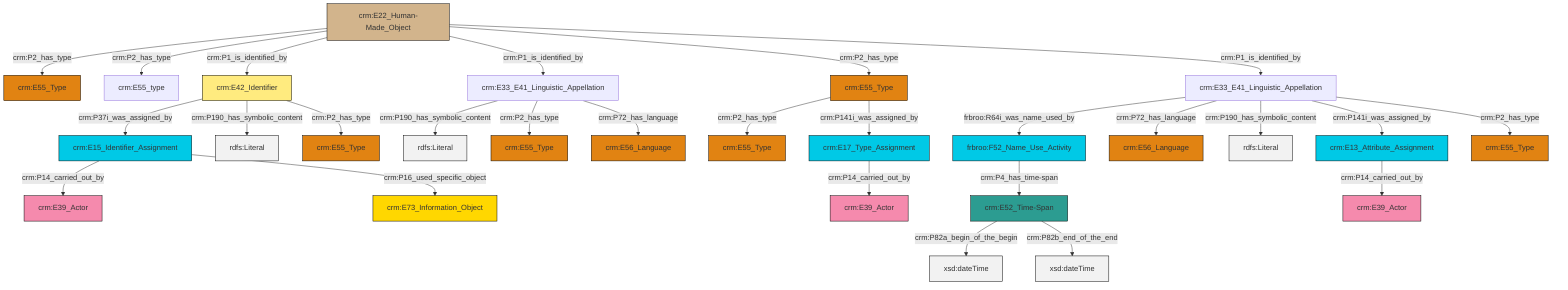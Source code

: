graph TD
classDef Literal fill:#f2f2f2,stroke:#000000;
classDef CRM_Entity fill:#FFFFFF,stroke:#000000;
classDef Temporal_Entity fill:#00C9E6, stroke:#000000;
classDef Type fill:#E18312, stroke:#000000;
classDef Time-Span fill:#2C9C91, stroke:#000000;
classDef Appellation fill:#FFEB7F, stroke:#000000;
classDef Place fill:#008836, stroke:#000000;
classDef Persistent_Item fill:#B266B2, stroke:#000000;
classDef Conceptual_Object fill:#FFD700, stroke:#000000;
classDef Physical_Thing fill:#D2B48C, stroke:#000000;
classDef Actor fill:#f58aad, stroke:#000000;
classDef PC_Classes fill:#4ce600, stroke:#000000;
classDef Multi fill:#cccccc,stroke:#000000;

2["crm:E42_Identifier"]:::Appellation -->|crm:P37i_was_assigned_by| 3["crm:E15_Identifier_Assignment"]:::Temporal_Entity
0["frbroo:F52_Name_Use_Activity"]:::Temporal_Entity -->|crm:P4_has_time-span| 4["crm:E52_Time-Span"]:::Time-Span
7["crm:E22_Human-Made_Object"]:::Physical_Thing -->|crm:P2_has_type| 5["crm:E55_Type"]:::Type
3["crm:E15_Identifier_Assignment"]:::Temporal_Entity -->|crm:P14_carried_out_by| 8["crm:E39_Actor"]:::Actor
3["crm:E15_Identifier_Assignment"]:::Temporal_Entity -->|crm:P16_used_specific_object| 9["crm:E73_Information_Object"]:::Conceptual_Object
7["crm:E22_Human-Made_Object"]:::Physical_Thing -->|crm:P2_has_type| 10["crm:E55_type"]:::Default
11["crm:E33_E41_Linguistic_Appellation"]:::Default -->|frbroo:R64i_was_name_used_by| 0["frbroo:F52_Name_Use_Activity"]:::Temporal_Entity
7["crm:E22_Human-Made_Object"]:::Physical_Thing -->|crm:P1_is_identified_by| 2["crm:E42_Identifier"]:::Appellation
14["crm:E33_E41_Linguistic_Appellation"]:::Default -->|crm:P190_has_symbolic_content| 18[rdfs:Literal]:::Literal
7["crm:E22_Human-Made_Object"]:::Physical_Thing -->|crm:P1_is_identified_by| 14["crm:E33_E41_Linguistic_Appellation"]:::Default
11["crm:E33_E41_Linguistic_Appellation"]:::Default -->|crm:P72_has_language| 24["crm:E56_Language"]:::Type
25["crm:E55_Type"]:::Type -->|crm:P2_has_type| 19["crm:E55_Type"]:::Type
11["crm:E33_E41_Linguistic_Appellation"]:::Default -->|crm:P190_has_symbolic_content| 28[rdfs:Literal]:::Literal
7["crm:E22_Human-Made_Object"]:::Physical_Thing -->|crm:P2_has_type| 25["crm:E55_Type"]:::Type
25["crm:E55_Type"]:::Type -->|crm:P141i_was_assigned_by| 31["crm:E17_Type_Assignment"]:::Temporal_Entity
11["crm:E33_E41_Linguistic_Appellation"]:::Default -->|crm:P141i_was_assigned_by| 32["crm:E13_Attribute_Assignment"]:::Temporal_Entity
11["crm:E33_E41_Linguistic_Appellation"]:::Default -->|crm:P2_has_type| 33["crm:E55_Type"]:::Type
2["crm:E42_Identifier"]:::Appellation -->|crm:P190_has_symbolic_content| 34[rdfs:Literal]:::Literal
14["crm:E33_E41_Linguistic_Appellation"]:::Default -->|crm:P2_has_type| 12["crm:E55_Type"]:::Type
14["crm:E33_E41_Linguistic_Appellation"]:::Default -->|crm:P72_has_language| 29["crm:E56_Language"]:::Type
31["crm:E17_Type_Assignment"]:::Temporal_Entity -->|crm:P14_carried_out_by| 16["crm:E39_Actor"]:::Actor
4["crm:E52_Time-Span"]:::Time-Span -->|crm:P82a_begin_of_the_begin| 41[xsd:dateTime]:::Literal
4["crm:E52_Time-Span"]:::Time-Span -->|crm:P82b_end_of_the_end| 46[xsd:dateTime]:::Literal
32["crm:E13_Attribute_Assignment"]:::Temporal_Entity -->|crm:P14_carried_out_by| 21["crm:E39_Actor"]:::Actor
2["crm:E42_Identifier"]:::Appellation -->|crm:P2_has_type| 36["crm:E55_Type"]:::Type
7["crm:E22_Human-Made_Object"]:::Physical_Thing -->|crm:P1_is_identified_by| 11["crm:E33_E41_Linguistic_Appellation"]:::Default
